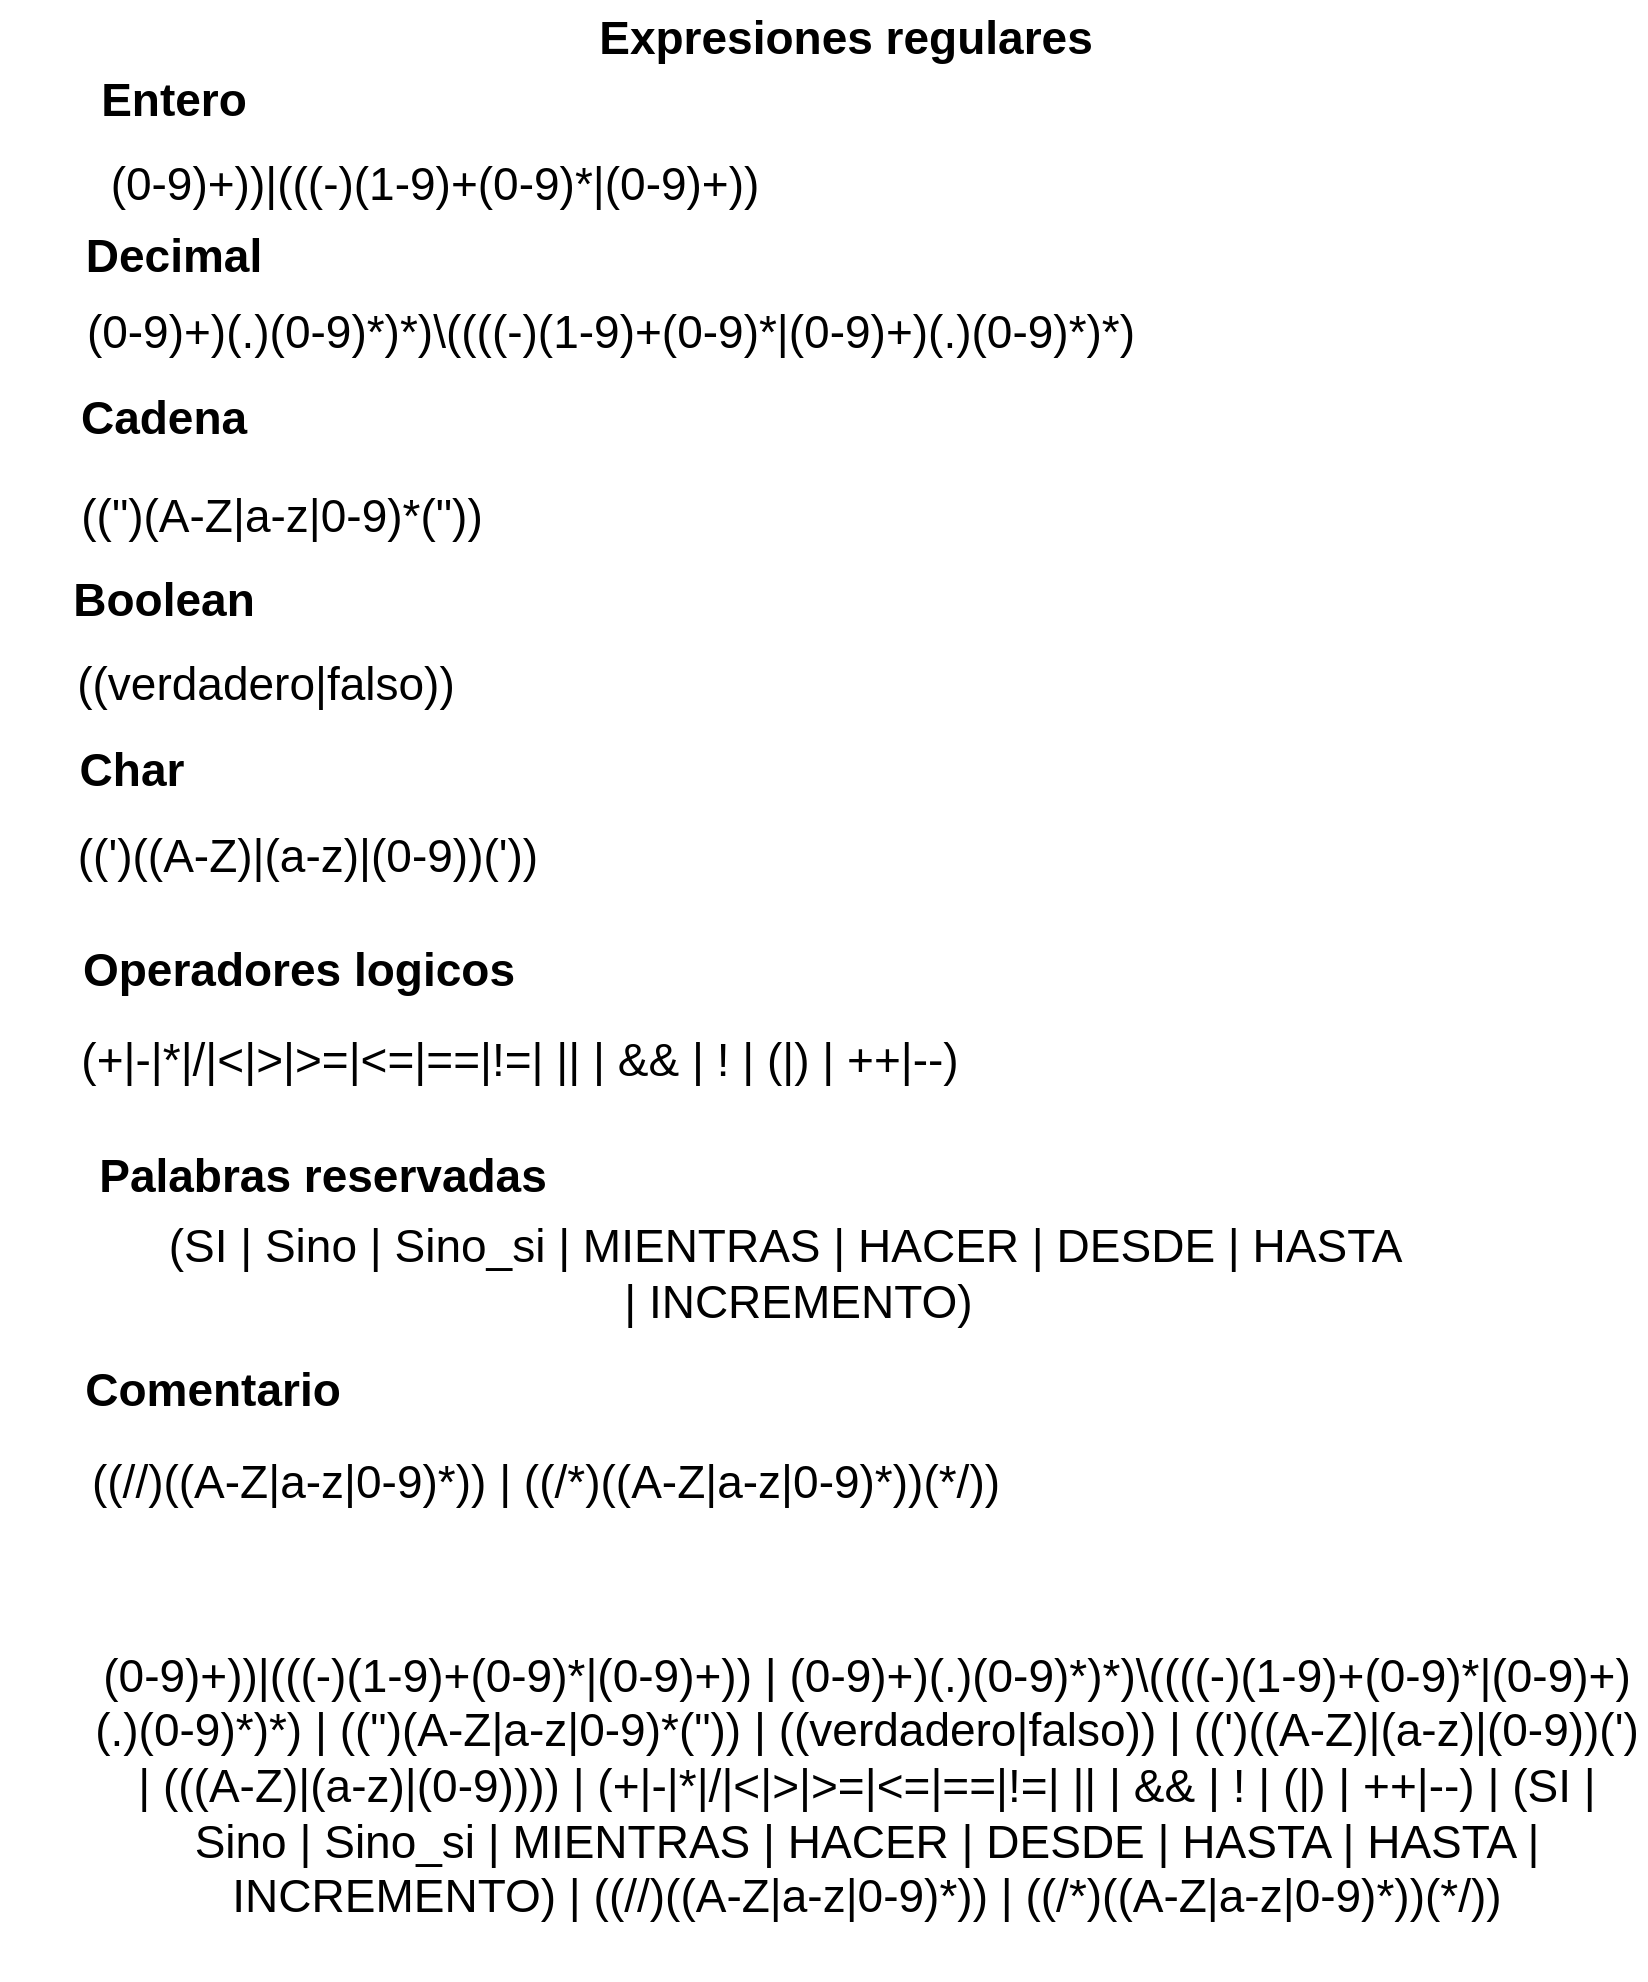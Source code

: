 <mxfile version="13.6.9" type="device"><diagram id="nIfbJuGVPQDuOpmTLr5G" name="Page-1"><mxGraphModel dx="1695" dy="520" grid="0" gridSize="10" guides="1" tooltips="1" connect="1" arrows="1" fold="1" page="1" pageScale="1" pageWidth="827" pageHeight="1169" math="0" shadow="0"><root><mxCell id="0"/><mxCell id="1" parent="0"/><mxCell id="xkLmqcQTG-cXY4m286Ln-1" value="Expresiones regulares" style="text;html=1;strokeColor=none;fillColor=none;align=center;verticalAlign=middle;whiteSpace=wrap;rounded=0;fontSize=23;fontStyle=1" parent="1" vertex="1"><mxGeometry x="269" y="43" width="256" height="37" as="geometry"/></mxCell><mxCell id="xkLmqcQTG-cXY4m286Ln-2" value="(0-9)+)(.)(0-9)*)*)\((((-)(1-9)+(0-9)*|(0-9)+)(.)(0-9)*)*)" style="text;html=1;strokeColor=none;fillColor=none;align=center;verticalAlign=middle;whiteSpace=wrap;rounded=0;fontSize=23;" parent="1" vertex="1"><mxGeometry x="10" y="187" width="539" height="43" as="geometry"/></mxCell><mxCell id="xkLmqcQTG-cXY4m286Ln-3" value="(0-9)+))|(((-)(1-9)+(0-9)*|(0-9)+))" style="text;html=1;strokeColor=none;fillColor=none;align=center;verticalAlign=middle;whiteSpace=wrap;rounded=0;fontSize=23;" parent="1" vertex="1"><mxGeometry x="7" y="125" width="369" height="20" as="geometry"/></mxCell><mxCell id="xkLmqcQTG-cXY4m286Ln-4" value="((verdadero|falso))" style="text;html=1;strokeColor=none;fillColor=none;align=center;verticalAlign=middle;whiteSpace=wrap;rounded=0;fontSize=23;" parent="1" vertex="1"><mxGeometry x="8" y="375" width="198" height="20" as="geometry"/></mxCell><mxCell id="xkLmqcQTG-cXY4m286Ln-5" value="((&quot;)(A-Z|a-z|0-9)*(&quot;))" style="text;html=1;strokeColor=none;fillColor=none;align=center;verticalAlign=middle;whiteSpace=wrap;rounded=0;fontSize=23;" parent="1" vertex="1"><mxGeometry x="-11" y="291" width="252" height="20" as="geometry"/></mxCell><mxCell id="xkLmqcQTG-cXY4m286Ln-7" value="((')((A-Z)|(a-z)|(0-9))('))" style="text;html=1;strokeColor=none;fillColor=none;align=center;verticalAlign=middle;whiteSpace=wrap;rounded=0;fontSize=23;" parent="1" vertex="1"><mxGeometry x="-4" y="461" width="264" height="20" as="geometry"/></mxCell><mxCell id="xkLmqcQTG-cXY4m286Ln-12" value="((//)((A-Z|a-z|0-9)*)) | ((/*)((A-Z|a-z|0-9)*))(*/))" style="text;html=1;strokeColor=none;fillColor=none;align=center;verticalAlign=middle;whiteSpace=wrap;rounded=0;fontSize=23;" parent="1" vertex="1"><mxGeometry x="-11" y="774" width="516" height="20" as="geometry"/></mxCell><mxCell id="xkLmqcQTG-cXY4m286Ln-14" value="(SI | Sino | Sino_si | MIENTRAS | HACER | DESDE | HASTA&amp;nbsp;&lt;br&gt;&amp;nbsp;| INCREMENTO)" style="text;html=1;strokeColor=none;fillColor=none;align=center;verticalAlign=middle;whiteSpace=wrap;rounded=0;fontSize=23;" parent="1" vertex="1"><mxGeometry x="-13" y="658" width="766" height="44" as="geometry"/></mxCell><mxCell id="xkLmqcQTG-cXY4m286Ln-18" value="(+|-|*|/|&amp;lt;|&amp;gt;|&amp;gt;=|&amp;lt;=|==|!=| || | &amp;amp;&amp;amp; | ! | (|) | ++|--)" style="text;html=1;strokeColor=none;fillColor=none;align=center;verticalAlign=middle;whiteSpace=wrap;rounded=0;fontSize=23;" parent="1" vertex="1"><mxGeometry x="13" y="563" width="442" height="20" as="geometry"/></mxCell><mxCell id="xkLmqcQTG-cXY4m286Ln-21" value="Entero" style="text;html=1;strokeColor=none;fillColor=none;align=center;verticalAlign=middle;whiteSpace=wrap;rounded=0;fontSize=23;fontStyle=1" parent="1" vertex="1"><mxGeometry x="41" y="83" width="40" height="20" as="geometry"/></mxCell><mxCell id="xkLmqcQTG-cXY4m286Ln-22" value="Decimal" style="text;html=1;strokeColor=none;fillColor=none;align=center;verticalAlign=middle;whiteSpace=wrap;rounded=0;fontSize=23;fontStyle=1" parent="1" vertex="1"><mxGeometry x="41" y="161" width="40" height="20" as="geometry"/></mxCell><mxCell id="xkLmqcQTG-cXY4m286Ln-23" value="Cadena" style="text;html=1;strokeColor=none;fillColor=none;align=center;verticalAlign=middle;whiteSpace=wrap;rounded=0;fontSize=23;fontStyle=1" parent="1" vertex="1"><mxGeometry x="36" y="242" width="40" height="20" as="geometry"/></mxCell><mxCell id="xkLmqcQTG-cXY4m286Ln-24" value="Boolean" style="text;html=1;strokeColor=none;fillColor=none;align=center;verticalAlign=middle;whiteSpace=wrap;rounded=0;fontSize=23;fontStyle=1" parent="1" vertex="1"><mxGeometry x="36" y="333" width="40" height="20" as="geometry"/></mxCell><mxCell id="xkLmqcQTG-cXY4m286Ln-25" value="Char" style="text;html=1;strokeColor=none;fillColor=none;align=center;verticalAlign=middle;whiteSpace=wrap;rounded=0;fontSize=23;fontStyle=1" parent="1" vertex="1"><mxGeometry x="20" y="418" width="40" height="20" as="geometry"/></mxCell><mxCell id="xkLmqcQTG-cXY4m286Ln-27" value="Operadores logicos" style="text;html=1;strokeColor=none;fillColor=none;align=center;verticalAlign=middle;whiteSpace=wrap;rounded=0;fontSize=23;fontStyle=1" parent="1" vertex="1"><mxGeometry x="-26" y="518" width="299" height="20" as="geometry"/></mxCell><mxCell id="xkLmqcQTG-cXY4m286Ln-28" value="Comentario" style="text;html=1;strokeColor=none;fillColor=none;align=center;verticalAlign=middle;whiteSpace=wrap;rounded=0;fontSize=23;fontStyle=1" parent="1" vertex="1"><mxGeometry x="-26" y="728" width="213" height="20" as="geometry"/></mxCell><mxCell id="xkLmqcQTG-cXY4m286Ln-29" value="Palabras reservadas" style="text;html=1;strokeColor=none;fillColor=none;align=center;verticalAlign=middle;whiteSpace=wrap;rounded=0;fontSize=23;fontStyle=1" parent="1" vertex="1"><mxGeometry x="-14" y="621" width="299" height="20" as="geometry"/></mxCell><mxCell id="xkLmqcQTG-cXY4m286Ln-30" value="&lt;span&gt;(0-9)+))|(((-)(1-9)+(0-9)*|(0-9)+)) |&amp;nbsp;&lt;/span&gt;(0-9)+)(.)(0-9)*)*)\((((-)(1-9)+(0-9)*|(0-9)+)(.)(0-9)*)*) | ((&quot;)(A-Z|a-z|0-9)*(&quot;)) | ((verdadero|falso)) | ((')((A-Z)|(a-z)|(0-9))(') | (((A-Z)|(a-z)|(0-9)))) | (+|-|*|/|&amp;lt;|&amp;gt;|&amp;gt;=|&amp;lt;=|==|!=| || | &amp;amp;&amp;amp; | ! | (|) | ++|--) | (SI | Sino | Sino_si | MIENTRAS | HACER | DESDE | HASTA | HASTA | INCREMENTO) | ((//)((A-Z|a-z|0-9)*)) | ((/*)((A-Z|a-z|0-9)*))(*/))&lt;br&gt;&amp;nbsp;" style="text;html=1;strokeColor=none;fillColor=none;align=center;verticalAlign=middle;whiteSpace=wrap;rounded=0;fontSize=23;" parent="1" vertex="1"><mxGeometry x="18" y="940" width="779" height="20" as="geometry"/></mxCell></root></mxGraphModel></diagram></mxfile>